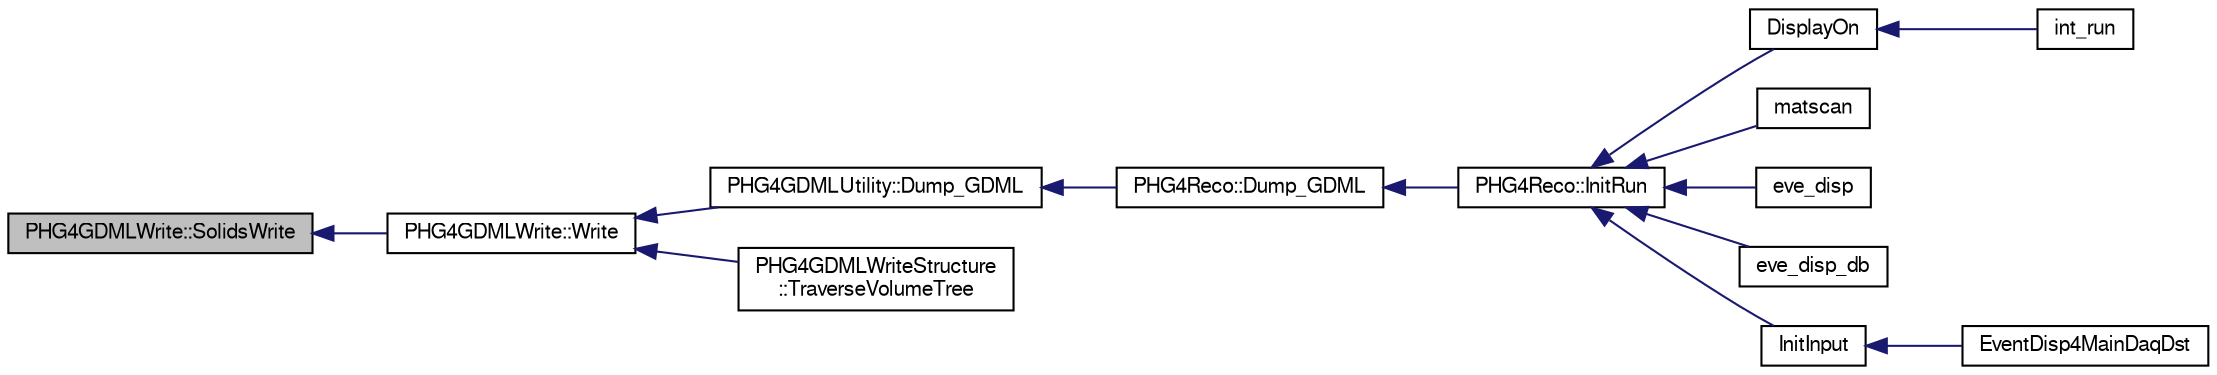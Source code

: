 digraph "PHG4GDMLWrite::SolidsWrite"
{
  bgcolor="transparent";
  edge [fontname="FreeSans",fontsize="10",labelfontname="FreeSans",labelfontsize="10"];
  node [fontname="FreeSans",fontsize="10",shape=record];
  rankdir="LR";
  Node1 [label="PHG4GDMLWrite::SolidsWrite",height=0.2,width=0.4,color="black", fillcolor="grey75", style="filled" fontcolor="black"];
  Node1 -> Node2 [dir="back",color="midnightblue",fontsize="10",style="solid",fontname="FreeSans"];
  Node2 [label="PHG4GDMLWrite::Write",height=0.2,width=0.4,color="black",URL="$dd/db5/classPHG4GDMLWrite.html#af4241e53bb71408c9bf11117053f9810"];
  Node2 -> Node3 [dir="back",color="midnightblue",fontsize="10",style="solid",fontname="FreeSans"];
  Node3 [label="PHG4GDMLUtility::Dump_GDML",height=0.2,width=0.4,color="black",URL="$d9/df8/classPHG4GDMLUtility.html#adb03ec38807279cb5abaf38987c5a73f",tooltip="save the current Geant4 geometry to GDML file. Reading PHG4GDMLConfig from topNode ..."];
  Node3 -> Node4 [dir="back",color="midnightblue",fontsize="10",style="solid",fontname="FreeSans"];
  Node4 [label="PHG4Reco::Dump_GDML",height=0.2,width=0.4,color="black",URL="$d0/d78/classPHG4Reco.html#a490f5037508d384c5b60855ef0f7e227"];
  Node4 -> Node5 [dir="back",color="midnightblue",fontsize="10",style="solid",fontname="FreeSans"];
  Node5 [label="PHG4Reco::InitRun",height=0.2,width=0.4,color="black",URL="$d0/d78/classPHG4Reco.html#a9d8228ce8682c19cd6be2f6b44ec847b"];
  Node5 -> Node6 [dir="back",color="midnightblue",fontsize="10",style="solid",fontname="FreeSans"];
  Node6 [label="DisplayOn",height=0.2,width=0.4,color="black",URL="$da/d76/E1039Shielding_2DisplayOn_8C.html#a8ac4d6fb78f920957b354f88d6195f54"];
  Node6 -> Node7 [dir="back",color="midnightblue",fontsize="10",style="solid",fontname="FreeSans"];
  Node7 [label="int_run",height=0.2,width=0.4,color="black",URL="$d1/da2/E1039Shielding_2int__run_8C.html#a088590a1a5b93b904ba076de8ca1ef82"];
  Node5 -> Node8 [dir="back",color="midnightblue",fontsize="10",style="solid",fontname="FreeSans"];
  Node8 [label="matscan",height=0.2,width=0.4,color="black",URL="$d9/d1d/matscan_8C.html#a98ccbc6135fead542f3c4d1dd6882d63"];
  Node5 -> Node9 [dir="back",color="midnightblue",fontsize="10",style="solid",fontname="FreeSans"];
  Node9 [label="eve_disp",height=0.2,width=0.4,color="black",URL="$d2/d96/eve__disp_8C.html#abeb034dea489ef1866373d2464ec5721"];
  Node5 -> Node10 [dir="back",color="midnightblue",fontsize="10",style="solid",fontname="FreeSans"];
  Node10 [label="eve_disp_db",height=0.2,width=0.4,color="black",URL="$de/d2a/eve__disp__db_8C.html#aa8b45dd9cf940c8aff427aed5d9db19f"];
  Node5 -> Node11 [dir="back",color="midnightblue",fontsize="10",style="solid",fontname="FreeSans"];
  Node11 [label="InitInput",height=0.2,width=0.4,color="black",URL="$d6/d9e/EventDisp4MainDaqDst_8C.html#a9d62acc9c2150e00b509d9d553d7d6c1"];
  Node11 -> Node12 [dir="back",color="midnightblue",fontsize="10",style="solid",fontname="FreeSans"];
  Node12 [label="EventDisp4MainDaqDst",height=0.2,width=0.4,color="black",URL="$d6/d9e/EventDisp4MainDaqDst_8C.html#a52e0269749883c6976db81717ead7d9b"];
  Node2 -> Node13 [dir="back",color="midnightblue",fontsize="10",style="solid",fontname="FreeSans"];
  Node13 [label="PHG4GDMLWriteStructure\l::TraverseVolumeTree",height=0.2,width=0.4,color="black",URL="$d2/d72/classPHG4GDMLWriteStructure.html#a957c6f2d283732660e3eb9c41b982048"];
}
